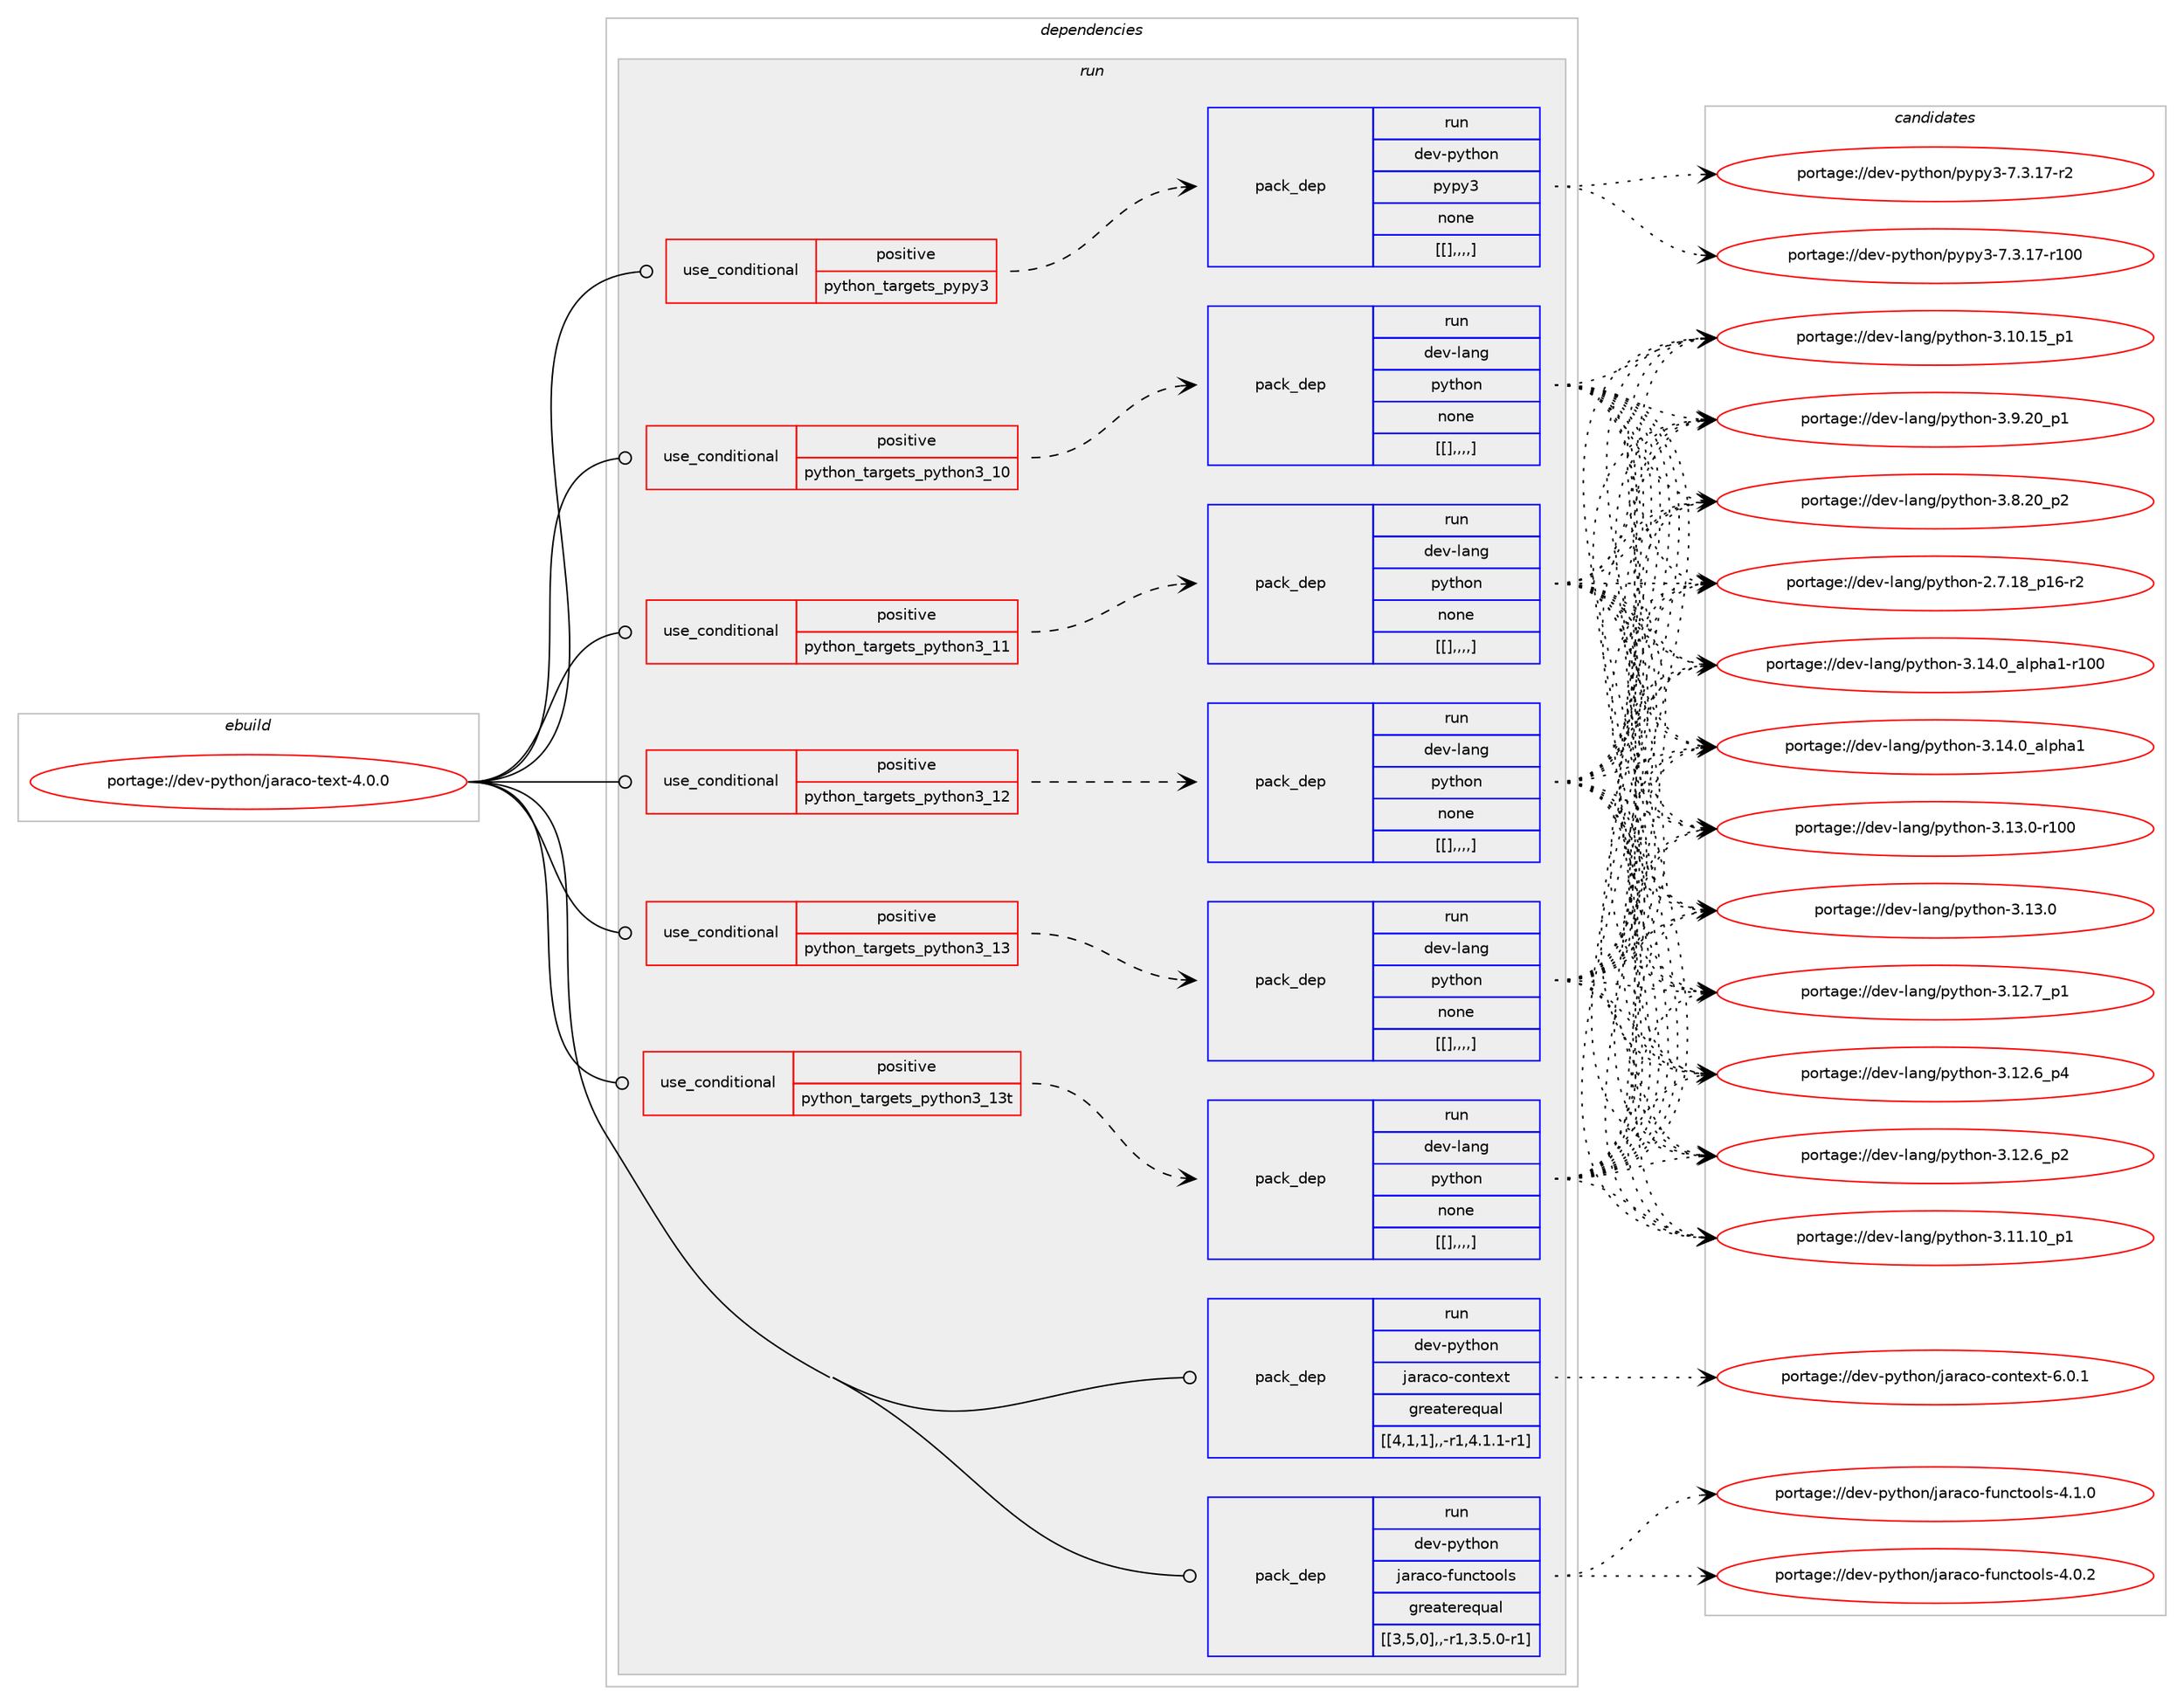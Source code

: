 digraph prolog {

# *************
# Graph options
# *************

newrank=true;
concentrate=true;
compound=true;
graph [rankdir=LR,fontname=Helvetica,fontsize=10,ranksep=1.5];#, ranksep=2.5, nodesep=0.2];
edge  [arrowhead=vee];
node  [fontname=Helvetica,fontsize=10];

# **********
# The ebuild
# **********

subgraph cluster_leftcol {
color=gray;
label=<<i>ebuild</i>>;
id [label="portage://dev-python/jaraco-text-4.0.0", color=red, width=4, href="../dev-python/jaraco-text-4.0.0.svg"];
}

# ****************
# The dependencies
# ****************

subgraph cluster_midcol {
color=gray;
label=<<i>dependencies</i>>;
subgraph cluster_compile {
fillcolor="#eeeeee";
style=filled;
label=<<i>compile</i>>;
}
subgraph cluster_compileandrun {
fillcolor="#eeeeee";
style=filled;
label=<<i>compile and run</i>>;
}
subgraph cluster_run {
fillcolor="#eeeeee";
style=filled;
label=<<i>run</i>>;
subgraph cond36030 {
dependency154389 [label=<<TABLE BORDER="0" CELLBORDER="1" CELLSPACING="0" CELLPADDING="4"><TR><TD ROWSPAN="3" CELLPADDING="10">use_conditional</TD></TR><TR><TD>positive</TD></TR><TR><TD>python_targets_pypy3</TD></TR></TABLE>>, shape=none, color=red];
subgraph pack117070 {
dependency154426 [label=<<TABLE BORDER="0" CELLBORDER="1" CELLSPACING="0" CELLPADDING="4" WIDTH="220"><TR><TD ROWSPAN="6" CELLPADDING="30">pack_dep</TD></TR><TR><TD WIDTH="110">run</TD></TR><TR><TD>dev-python</TD></TR><TR><TD>pypy3</TD></TR><TR><TD>none</TD></TR><TR><TD>[[],,,,]</TD></TR></TABLE>>, shape=none, color=blue];
}
dependency154389:e -> dependency154426:w [weight=20,style="dashed",arrowhead="vee"];
}
id:e -> dependency154389:w [weight=20,style="solid",arrowhead="odot"];
subgraph cond36048 {
dependency154446 [label=<<TABLE BORDER="0" CELLBORDER="1" CELLSPACING="0" CELLPADDING="4"><TR><TD ROWSPAN="3" CELLPADDING="10">use_conditional</TD></TR><TR><TD>positive</TD></TR><TR><TD>python_targets_python3_10</TD></TR></TABLE>>, shape=none, color=red];
subgraph pack117088 {
dependency154472 [label=<<TABLE BORDER="0" CELLBORDER="1" CELLSPACING="0" CELLPADDING="4" WIDTH="220"><TR><TD ROWSPAN="6" CELLPADDING="30">pack_dep</TD></TR><TR><TD WIDTH="110">run</TD></TR><TR><TD>dev-lang</TD></TR><TR><TD>python</TD></TR><TR><TD>none</TD></TR><TR><TD>[[],,,,]</TD></TR></TABLE>>, shape=none, color=blue];
}
dependency154446:e -> dependency154472:w [weight=20,style="dashed",arrowhead="vee"];
}
id:e -> dependency154446:w [weight=20,style="solid",arrowhead="odot"];
subgraph cond36084 {
dependency154522 [label=<<TABLE BORDER="0" CELLBORDER="1" CELLSPACING="0" CELLPADDING="4"><TR><TD ROWSPAN="3" CELLPADDING="10">use_conditional</TD></TR><TR><TD>positive</TD></TR><TR><TD>python_targets_python3_11</TD></TR></TABLE>>, shape=none, color=red];
subgraph pack117127 {
dependency154561 [label=<<TABLE BORDER="0" CELLBORDER="1" CELLSPACING="0" CELLPADDING="4" WIDTH="220"><TR><TD ROWSPAN="6" CELLPADDING="30">pack_dep</TD></TR><TR><TD WIDTH="110">run</TD></TR><TR><TD>dev-lang</TD></TR><TR><TD>python</TD></TR><TR><TD>none</TD></TR><TR><TD>[[],,,,]</TD></TR></TABLE>>, shape=none, color=blue];
}
dependency154522:e -> dependency154561:w [weight=20,style="dashed",arrowhead="vee"];
}
id:e -> dependency154522:w [weight=20,style="solid",arrowhead="odot"];
subgraph cond36123 {
dependency154598 [label=<<TABLE BORDER="0" CELLBORDER="1" CELLSPACING="0" CELLPADDING="4"><TR><TD ROWSPAN="3" CELLPADDING="10">use_conditional</TD></TR><TR><TD>positive</TD></TR><TR><TD>python_targets_python3_12</TD></TR></TABLE>>, shape=none, color=red];
subgraph pack117189 {
dependency154645 [label=<<TABLE BORDER="0" CELLBORDER="1" CELLSPACING="0" CELLPADDING="4" WIDTH="220"><TR><TD ROWSPAN="6" CELLPADDING="30">pack_dep</TD></TR><TR><TD WIDTH="110">run</TD></TR><TR><TD>dev-lang</TD></TR><TR><TD>python</TD></TR><TR><TD>none</TD></TR><TR><TD>[[],,,,]</TD></TR></TABLE>>, shape=none, color=blue];
}
dependency154598:e -> dependency154645:w [weight=20,style="dashed",arrowhead="vee"];
}
id:e -> dependency154598:w [weight=20,style="solid",arrowhead="odot"];
subgraph cond36145 {
dependency154654 [label=<<TABLE BORDER="0" CELLBORDER="1" CELLSPACING="0" CELLPADDING="4"><TR><TD ROWSPAN="3" CELLPADDING="10">use_conditional</TD></TR><TR><TD>positive</TD></TR><TR><TD>python_targets_python3_13</TD></TR></TABLE>>, shape=none, color=red];
subgraph pack117202 {
dependency154678 [label=<<TABLE BORDER="0" CELLBORDER="1" CELLSPACING="0" CELLPADDING="4" WIDTH="220"><TR><TD ROWSPAN="6" CELLPADDING="30">pack_dep</TD></TR><TR><TD WIDTH="110">run</TD></TR><TR><TD>dev-lang</TD></TR><TR><TD>python</TD></TR><TR><TD>none</TD></TR><TR><TD>[[],,,,]</TD></TR></TABLE>>, shape=none, color=blue];
}
dependency154654:e -> dependency154678:w [weight=20,style="dashed",arrowhead="vee"];
}
id:e -> dependency154654:w [weight=20,style="solid",arrowhead="odot"];
subgraph cond36157 {
dependency154681 [label=<<TABLE BORDER="0" CELLBORDER="1" CELLSPACING="0" CELLPADDING="4"><TR><TD ROWSPAN="3" CELLPADDING="10">use_conditional</TD></TR><TR><TD>positive</TD></TR><TR><TD>python_targets_python3_13t</TD></TR></TABLE>>, shape=none, color=red];
subgraph pack117215 {
dependency154683 [label=<<TABLE BORDER="0" CELLBORDER="1" CELLSPACING="0" CELLPADDING="4" WIDTH="220"><TR><TD ROWSPAN="6" CELLPADDING="30">pack_dep</TD></TR><TR><TD WIDTH="110">run</TD></TR><TR><TD>dev-lang</TD></TR><TR><TD>python</TD></TR><TR><TD>none</TD></TR><TR><TD>[[],,,,]</TD></TR></TABLE>>, shape=none, color=blue];
}
dependency154681:e -> dependency154683:w [weight=20,style="dashed",arrowhead="vee"];
}
id:e -> dependency154681:w [weight=20,style="solid",arrowhead="odot"];
subgraph pack117219 {
dependency154687 [label=<<TABLE BORDER="0" CELLBORDER="1" CELLSPACING="0" CELLPADDING="4" WIDTH="220"><TR><TD ROWSPAN="6" CELLPADDING="30">pack_dep</TD></TR><TR><TD WIDTH="110">run</TD></TR><TR><TD>dev-python</TD></TR><TR><TD>jaraco-context</TD></TR><TR><TD>greaterequal</TD></TR><TR><TD>[[4,1,1],,-r1,4.1.1-r1]</TD></TR></TABLE>>, shape=none, color=blue];
}
id:e -> dependency154687:w [weight=20,style="solid",arrowhead="odot"];
subgraph pack117220 {
dependency154690 [label=<<TABLE BORDER="0" CELLBORDER="1" CELLSPACING="0" CELLPADDING="4" WIDTH="220"><TR><TD ROWSPAN="6" CELLPADDING="30">pack_dep</TD></TR><TR><TD WIDTH="110">run</TD></TR><TR><TD>dev-python</TD></TR><TR><TD>jaraco-functools</TD></TR><TR><TD>greaterequal</TD></TR><TR><TD>[[3,5,0],,-r1,3.5.0-r1]</TD></TR></TABLE>>, shape=none, color=blue];
}
id:e -> dependency154690:w [weight=20,style="solid",arrowhead="odot"];
}
}

# **************
# The candidates
# **************

subgraph cluster_choices {
rank=same;
color=gray;
label=<<i>candidates</i>>;

subgraph choice116991 {
color=black;
nodesep=1;
choice100101118451121211161041111104711212111212151455546514649554511450 [label="portage://dev-python/pypy3-7.3.17-r2", color=red, width=4,href="../dev-python/pypy3-7.3.17-r2.svg"];
choice1001011184511212111610411111047112121112121514555465146495545114494848 [label="portage://dev-python/pypy3-7.3.17-r100", color=red, width=4,href="../dev-python/pypy3-7.3.17-r100.svg"];
dependency154426:e -> choice100101118451121211161041111104711212111212151455546514649554511450:w [style=dotted,weight="100"];
dependency154426:e -> choice1001011184511212111610411111047112121112121514555465146495545114494848:w [style=dotted,weight="100"];
}
subgraph choice116993 {
color=black;
nodesep=1;
choice100101118451089711010347112121116104111110455146495246489597108112104974945114494848 [label="portage://dev-lang/python-3.14.0_alpha1-r100", color=red, width=4,href="../dev-lang/python-3.14.0_alpha1-r100.svg"];
choice1001011184510897110103471121211161041111104551464952464895971081121049749 [label="portage://dev-lang/python-3.14.0_alpha1", color=red, width=4,href="../dev-lang/python-3.14.0_alpha1.svg"];
choice1001011184510897110103471121211161041111104551464951464845114494848 [label="portage://dev-lang/python-3.13.0-r100", color=red, width=4,href="../dev-lang/python-3.13.0-r100.svg"];
choice10010111845108971101034711212111610411111045514649514648 [label="portage://dev-lang/python-3.13.0", color=red, width=4,href="../dev-lang/python-3.13.0.svg"];
choice100101118451089711010347112121116104111110455146495046559511249 [label="portage://dev-lang/python-3.12.7_p1", color=red, width=4,href="../dev-lang/python-3.12.7_p1.svg"];
choice100101118451089711010347112121116104111110455146495046549511252 [label="portage://dev-lang/python-3.12.6_p4", color=red, width=4,href="../dev-lang/python-3.12.6_p4.svg"];
choice100101118451089711010347112121116104111110455146495046549511250 [label="portage://dev-lang/python-3.12.6_p2", color=red, width=4,href="../dev-lang/python-3.12.6_p2.svg"];
choice10010111845108971101034711212111610411111045514649494649489511249 [label="portage://dev-lang/python-3.11.10_p1", color=red, width=4,href="../dev-lang/python-3.11.10_p1.svg"];
choice10010111845108971101034711212111610411111045514649484649539511249 [label="portage://dev-lang/python-3.10.15_p1", color=red, width=4,href="../dev-lang/python-3.10.15_p1.svg"];
choice100101118451089711010347112121116104111110455146574650489511249 [label="portage://dev-lang/python-3.9.20_p1", color=red, width=4,href="../dev-lang/python-3.9.20_p1.svg"];
choice100101118451089711010347112121116104111110455146564650489511250 [label="portage://dev-lang/python-3.8.20_p2", color=red, width=4,href="../dev-lang/python-3.8.20_p2.svg"];
choice100101118451089711010347112121116104111110455046554649569511249544511450 [label="portage://dev-lang/python-2.7.18_p16-r2", color=red, width=4,href="../dev-lang/python-2.7.18_p16-r2.svg"];
dependency154472:e -> choice100101118451089711010347112121116104111110455146495246489597108112104974945114494848:w [style=dotted,weight="100"];
dependency154472:e -> choice1001011184510897110103471121211161041111104551464952464895971081121049749:w [style=dotted,weight="100"];
dependency154472:e -> choice1001011184510897110103471121211161041111104551464951464845114494848:w [style=dotted,weight="100"];
dependency154472:e -> choice10010111845108971101034711212111610411111045514649514648:w [style=dotted,weight="100"];
dependency154472:e -> choice100101118451089711010347112121116104111110455146495046559511249:w [style=dotted,weight="100"];
dependency154472:e -> choice100101118451089711010347112121116104111110455146495046549511252:w [style=dotted,weight="100"];
dependency154472:e -> choice100101118451089711010347112121116104111110455146495046549511250:w [style=dotted,weight="100"];
dependency154472:e -> choice10010111845108971101034711212111610411111045514649494649489511249:w [style=dotted,weight="100"];
dependency154472:e -> choice10010111845108971101034711212111610411111045514649484649539511249:w [style=dotted,weight="100"];
dependency154472:e -> choice100101118451089711010347112121116104111110455146574650489511249:w [style=dotted,weight="100"];
dependency154472:e -> choice100101118451089711010347112121116104111110455146564650489511250:w [style=dotted,weight="100"];
dependency154472:e -> choice100101118451089711010347112121116104111110455046554649569511249544511450:w [style=dotted,weight="100"];
}
subgraph choice117002 {
color=black;
nodesep=1;
choice100101118451089711010347112121116104111110455146495246489597108112104974945114494848 [label="portage://dev-lang/python-3.14.0_alpha1-r100", color=red, width=4,href="../dev-lang/python-3.14.0_alpha1-r100.svg"];
choice1001011184510897110103471121211161041111104551464952464895971081121049749 [label="portage://dev-lang/python-3.14.0_alpha1", color=red, width=4,href="../dev-lang/python-3.14.0_alpha1.svg"];
choice1001011184510897110103471121211161041111104551464951464845114494848 [label="portage://dev-lang/python-3.13.0-r100", color=red, width=4,href="../dev-lang/python-3.13.0-r100.svg"];
choice10010111845108971101034711212111610411111045514649514648 [label="portage://dev-lang/python-3.13.0", color=red, width=4,href="../dev-lang/python-3.13.0.svg"];
choice100101118451089711010347112121116104111110455146495046559511249 [label="portage://dev-lang/python-3.12.7_p1", color=red, width=4,href="../dev-lang/python-3.12.7_p1.svg"];
choice100101118451089711010347112121116104111110455146495046549511252 [label="portage://dev-lang/python-3.12.6_p4", color=red, width=4,href="../dev-lang/python-3.12.6_p4.svg"];
choice100101118451089711010347112121116104111110455146495046549511250 [label="portage://dev-lang/python-3.12.6_p2", color=red, width=4,href="../dev-lang/python-3.12.6_p2.svg"];
choice10010111845108971101034711212111610411111045514649494649489511249 [label="portage://dev-lang/python-3.11.10_p1", color=red, width=4,href="../dev-lang/python-3.11.10_p1.svg"];
choice10010111845108971101034711212111610411111045514649484649539511249 [label="portage://dev-lang/python-3.10.15_p1", color=red, width=4,href="../dev-lang/python-3.10.15_p1.svg"];
choice100101118451089711010347112121116104111110455146574650489511249 [label="portage://dev-lang/python-3.9.20_p1", color=red, width=4,href="../dev-lang/python-3.9.20_p1.svg"];
choice100101118451089711010347112121116104111110455146564650489511250 [label="portage://dev-lang/python-3.8.20_p2", color=red, width=4,href="../dev-lang/python-3.8.20_p2.svg"];
choice100101118451089711010347112121116104111110455046554649569511249544511450 [label="portage://dev-lang/python-2.7.18_p16-r2", color=red, width=4,href="../dev-lang/python-2.7.18_p16-r2.svg"];
dependency154561:e -> choice100101118451089711010347112121116104111110455146495246489597108112104974945114494848:w [style=dotted,weight="100"];
dependency154561:e -> choice1001011184510897110103471121211161041111104551464952464895971081121049749:w [style=dotted,weight="100"];
dependency154561:e -> choice1001011184510897110103471121211161041111104551464951464845114494848:w [style=dotted,weight="100"];
dependency154561:e -> choice10010111845108971101034711212111610411111045514649514648:w [style=dotted,weight="100"];
dependency154561:e -> choice100101118451089711010347112121116104111110455146495046559511249:w [style=dotted,weight="100"];
dependency154561:e -> choice100101118451089711010347112121116104111110455146495046549511252:w [style=dotted,weight="100"];
dependency154561:e -> choice100101118451089711010347112121116104111110455146495046549511250:w [style=dotted,weight="100"];
dependency154561:e -> choice10010111845108971101034711212111610411111045514649494649489511249:w [style=dotted,weight="100"];
dependency154561:e -> choice10010111845108971101034711212111610411111045514649484649539511249:w [style=dotted,weight="100"];
dependency154561:e -> choice100101118451089711010347112121116104111110455146574650489511249:w [style=dotted,weight="100"];
dependency154561:e -> choice100101118451089711010347112121116104111110455146564650489511250:w [style=dotted,weight="100"];
dependency154561:e -> choice100101118451089711010347112121116104111110455046554649569511249544511450:w [style=dotted,weight="100"];
}
subgraph choice117012 {
color=black;
nodesep=1;
choice100101118451089711010347112121116104111110455146495246489597108112104974945114494848 [label="portage://dev-lang/python-3.14.0_alpha1-r100", color=red, width=4,href="../dev-lang/python-3.14.0_alpha1-r100.svg"];
choice1001011184510897110103471121211161041111104551464952464895971081121049749 [label="portage://dev-lang/python-3.14.0_alpha1", color=red, width=4,href="../dev-lang/python-3.14.0_alpha1.svg"];
choice1001011184510897110103471121211161041111104551464951464845114494848 [label="portage://dev-lang/python-3.13.0-r100", color=red, width=4,href="../dev-lang/python-3.13.0-r100.svg"];
choice10010111845108971101034711212111610411111045514649514648 [label="portage://dev-lang/python-3.13.0", color=red, width=4,href="../dev-lang/python-3.13.0.svg"];
choice100101118451089711010347112121116104111110455146495046559511249 [label="portage://dev-lang/python-3.12.7_p1", color=red, width=4,href="../dev-lang/python-3.12.7_p1.svg"];
choice100101118451089711010347112121116104111110455146495046549511252 [label="portage://dev-lang/python-3.12.6_p4", color=red, width=4,href="../dev-lang/python-3.12.6_p4.svg"];
choice100101118451089711010347112121116104111110455146495046549511250 [label="portage://dev-lang/python-3.12.6_p2", color=red, width=4,href="../dev-lang/python-3.12.6_p2.svg"];
choice10010111845108971101034711212111610411111045514649494649489511249 [label="portage://dev-lang/python-3.11.10_p1", color=red, width=4,href="../dev-lang/python-3.11.10_p1.svg"];
choice10010111845108971101034711212111610411111045514649484649539511249 [label="portage://dev-lang/python-3.10.15_p1", color=red, width=4,href="../dev-lang/python-3.10.15_p1.svg"];
choice100101118451089711010347112121116104111110455146574650489511249 [label="portage://dev-lang/python-3.9.20_p1", color=red, width=4,href="../dev-lang/python-3.9.20_p1.svg"];
choice100101118451089711010347112121116104111110455146564650489511250 [label="portage://dev-lang/python-3.8.20_p2", color=red, width=4,href="../dev-lang/python-3.8.20_p2.svg"];
choice100101118451089711010347112121116104111110455046554649569511249544511450 [label="portage://dev-lang/python-2.7.18_p16-r2", color=red, width=4,href="../dev-lang/python-2.7.18_p16-r2.svg"];
dependency154645:e -> choice100101118451089711010347112121116104111110455146495246489597108112104974945114494848:w [style=dotted,weight="100"];
dependency154645:e -> choice1001011184510897110103471121211161041111104551464952464895971081121049749:w [style=dotted,weight="100"];
dependency154645:e -> choice1001011184510897110103471121211161041111104551464951464845114494848:w [style=dotted,weight="100"];
dependency154645:e -> choice10010111845108971101034711212111610411111045514649514648:w [style=dotted,weight="100"];
dependency154645:e -> choice100101118451089711010347112121116104111110455146495046559511249:w [style=dotted,weight="100"];
dependency154645:e -> choice100101118451089711010347112121116104111110455146495046549511252:w [style=dotted,weight="100"];
dependency154645:e -> choice100101118451089711010347112121116104111110455146495046549511250:w [style=dotted,weight="100"];
dependency154645:e -> choice10010111845108971101034711212111610411111045514649494649489511249:w [style=dotted,weight="100"];
dependency154645:e -> choice10010111845108971101034711212111610411111045514649484649539511249:w [style=dotted,weight="100"];
dependency154645:e -> choice100101118451089711010347112121116104111110455146574650489511249:w [style=dotted,weight="100"];
dependency154645:e -> choice100101118451089711010347112121116104111110455146564650489511250:w [style=dotted,weight="100"];
dependency154645:e -> choice100101118451089711010347112121116104111110455046554649569511249544511450:w [style=dotted,weight="100"];
}
subgraph choice117054 {
color=black;
nodesep=1;
choice100101118451089711010347112121116104111110455146495246489597108112104974945114494848 [label="portage://dev-lang/python-3.14.0_alpha1-r100", color=red, width=4,href="../dev-lang/python-3.14.0_alpha1-r100.svg"];
choice1001011184510897110103471121211161041111104551464952464895971081121049749 [label="portage://dev-lang/python-3.14.0_alpha1", color=red, width=4,href="../dev-lang/python-3.14.0_alpha1.svg"];
choice1001011184510897110103471121211161041111104551464951464845114494848 [label="portage://dev-lang/python-3.13.0-r100", color=red, width=4,href="../dev-lang/python-3.13.0-r100.svg"];
choice10010111845108971101034711212111610411111045514649514648 [label="portage://dev-lang/python-3.13.0", color=red, width=4,href="../dev-lang/python-3.13.0.svg"];
choice100101118451089711010347112121116104111110455146495046559511249 [label="portage://dev-lang/python-3.12.7_p1", color=red, width=4,href="../dev-lang/python-3.12.7_p1.svg"];
choice100101118451089711010347112121116104111110455146495046549511252 [label="portage://dev-lang/python-3.12.6_p4", color=red, width=4,href="../dev-lang/python-3.12.6_p4.svg"];
choice100101118451089711010347112121116104111110455146495046549511250 [label="portage://dev-lang/python-3.12.6_p2", color=red, width=4,href="../dev-lang/python-3.12.6_p2.svg"];
choice10010111845108971101034711212111610411111045514649494649489511249 [label="portage://dev-lang/python-3.11.10_p1", color=red, width=4,href="../dev-lang/python-3.11.10_p1.svg"];
choice10010111845108971101034711212111610411111045514649484649539511249 [label="portage://dev-lang/python-3.10.15_p1", color=red, width=4,href="../dev-lang/python-3.10.15_p1.svg"];
choice100101118451089711010347112121116104111110455146574650489511249 [label="portage://dev-lang/python-3.9.20_p1", color=red, width=4,href="../dev-lang/python-3.9.20_p1.svg"];
choice100101118451089711010347112121116104111110455146564650489511250 [label="portage://dev-lang/python-3.8.20_p2", color=red, width=4,href="../dev-lang/python-3.8.20_p2.svg"];
choice100101118451089711010347112121116104111110455046554649569511249544511450 [label="portage://dev-lang/python-2.7.18_p16-r2", color=red, width=4,href="../dev-lang/python-2.7.18_p16-r2.svg"];
dependency154678:e -> choice100101118451089711010347112121116104111110455146495246489597108112104974945114494848:w [style=dotted,weight="100"];
dependency154678:e -> choice1001011184510897110103471121211161041111104551464952464895971081121049749:w [style=dotted,weight="100"];
dependency154678:e -> choice1001011184510897110103471121211161041111104551464951464845114494848:w [style=dotted,weight="100"];
dependency154678:e -> choice10010111845108971101034711212111610411111045514649514648:w [style=dotted,weight="100"];
dependency154678:e -> choice100101118451089711010347112121116104111110455146495046559511249:w [style=dotted,weight="100"];
dependency154678:e -> choice100101118451089711010347112121116104111110455146495046549511252:w [style=dotted,weight="100"];
dependency154678:e -> choice100101118451089711010347112121116104111110455146495046549511250:w [style=dotted,weight="100"];
dependency154678:e -> choice10010111845108971101034711212111610411111045514649494649489511249:w [style=dotted,weight="100"];
dependency154678:e -> choice10010111845108971101034711212111610411111045514649484649539511249:w [style=dotted,weight="100"];
dependency154678:e -> choice100101118451089711010347112121116104111110455146574650489511249:w [style=dotted,weight="100"];
dependency154678:e -> choice100101118451089711010347112121116104111110455146564650489511250:w [style=dotted,weight="100"];
dependency154678:e -> choice100101118451089711010347112121116104111110455046554649569511249544511450:w [style=dotted,weight="100"];
}
subgraph choice117105 {
color=black;
nodesep=1;
choice100101118451089711010347112121116104111110455146495246489597108112104974945114494848 [label="portage://dev-lang/python-3.14.0_alpha1-r100", color=red, width=4,href="../dev-lang/python-3.14.0_alpha1-r100.svg"];
choice1001011184510897110103471121211161041111104551464952464895971081121049749 [label="portage://dev-lang/python-3.14.0_alpha1", color=red, width=4,href="../dev-lang/python-3.14.0_alpha1.svg"];
choice1001011184510897110103471121211161041111104551464951464845114494848 [label="portage://dev-lang/python-3.13.0-r100", color=red, width=4,href="../dev-lang/python-3.13.0-r100.svg"];
choice10010111845108971101034711212111610411111045514649514648 [label="portage://dev-lang/python-3.13.0", color=red, width=4,href="../dev-lang/python-3.13.0.svg"];
choice100101118451089711010347112121116104111110455146495046559511249 [label="portage://dev-lang/python-3.12.7_p1", color=red, width=4,href="../dev-lang/python-3.12.7_p1.svg"];
choice100101118451089711010347112121116104111110455146495046549511252 [label="portage://dev-lang/python-3.12.6_p4", color=red, width=4,href="../dev-lang/python-3.12.6_p4.svg"];
choice100101118451089711010347112121116104111110455146495046549511250 [label="portage://dev-lang/python-3.12.6_p2", color=red, width=4,href="../dev-lang/python-3.12.6_p2.svg"];
choice10010111845108971101034711212111610411111045514649494649489511249 [label="portage://dev-lang/python-3.11.10_p1", color=red, width=4,href="../dev-lang/python-3.11.10_p1.svg"];
choice10010111845108971101034711212111610411111045514649484649539511249 [label="portage://dev-lang/python-3.10.15_p1", color=red, width=4,href="../dev-lang/python-3.10.15_p1.svg"];
choice100101118451089711010347112121116104111110455146574650489511249 [label="portage://dev-lang/python-3.9.20_p1", color=red, width=4,href="../dev-lang/python-3.9.20_p1.svg"];
choice100101118451089711010347112121116104111110455146564650489511250 [label="portage://dev-lang/python-3.8.20_p2", color=red, width=4,href="../dev-lang/python-3.8.20_p2.svg"];
choice100101118451089711010347112121116104111110455046554649569511249544511450 [label="portage://dev-lang/python-2.7.18_p16-r2", color=red, width=4,href="../dev-lang/python-2.7.18_p16-r2.svg"];
dependency154683:e -> choice100101118451089711010347112121116104111110455146495246489597108112104974945114494848:w [style=dotted,weight="100"];
dependency154683:e -> choice1001011184510897110103471121211161041111104551464952464895971081121049749:w [style=dotted,weight="100"];
dependency154683:e -> choice1001011184510897110103471121211161041111104551464951464845114494848:w [style=dotted,weight="100"];
dependency154683:e -> choice10010111845108971101034711212111610411111045514649514648:w [style=dotted,weight="100"];
dependency154683:e -> choice100101118451089711010347112121116104111110455146495046559511249:w [style=dotted,weight="100"];
dependency154683:e -> choice100101118451089711010347112121116104111110455146495046549511252:w [style=dotted,weight="100"];
dependency154683:e -> choice100101118451089711010347112121116104111110455146495046549511250:w [style=dotted,weight="100"];
dependency154683:e -> choice10010111845108971101034711212111610411111045514649494649489511249:w [style=dotted,weight="100"];
dependency154683:e -> choice10010111845108971101034711212111610411111045514649484649539511249:w [style=dotted,weight="100"];
dependency154683:e -> choice100101118451089711010347112121116104111110455146574650489511249:w [style=dotted,weight="100"];
dependency154683:e -> choice100101118451089711010347112121116104111110455146564650489511250:w [style=dotted,weight="100"];
dependency154683:e -> choice100101118451089711010347112121116104111110455046554649569511249544511450:w [style=dotted,weight="100"];
}
subgraph choice117117 {
color=black;
nodesep=1;
choice10010111845112121116104111110471069711497991114599111110116101120116455446484649 [label="portage://dev-python/jaraco-context-6.0.1", color=red, width=4,href="../dev-python/jaraco-context-6.0.1.svg"];
dependency154687:e -> choice10010111845112121116104111110471069711497991114599111110116101120116455446484649:w [style=dotted,weight="100"];
}
subgraph choice117152 {
color=black;
nodesep=1;
choice10010111845112121116104111110471069711497991114510211711099116111111108115455246494648 [label="portage://dev-python/jaraco-functools-4.1.0", color=red, width=4,href="../dev-python/jaraco-functools-4.1.0.svg"];
choice10010111845112121116104111110471069711497991114510211711099116111111108115455246484650 [label="portage://dev-python/jaraco-functools-4.0.2", color=red, width=4,href="../dev-python/jaraco-functools-4.0.2.svg"];
dependency154690:e -> choice10010111845112121116104111110471069711497991114510211711099116111111108115455246494648:w [style=dotted,weight="100"];
dependency154690:e -> choice10010111845112121116104111110471069711497991114510211711099116111111108115455246484650:w [style=dotted,weight="100"];
}
}

}

